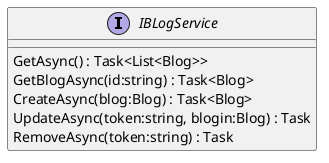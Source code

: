 @startuml
interface IBLogService {
    GetAsync() : Task<List<Blog>>
    GetBlogAsync(id:string) : Task<Blog>
    CreateAsync(blog:Blog) : Task<Blog>
    UpdateAsync(token:string, blogin:Blog) : Task
    RemoveAsync(token:string) : Task
}
@enduml
